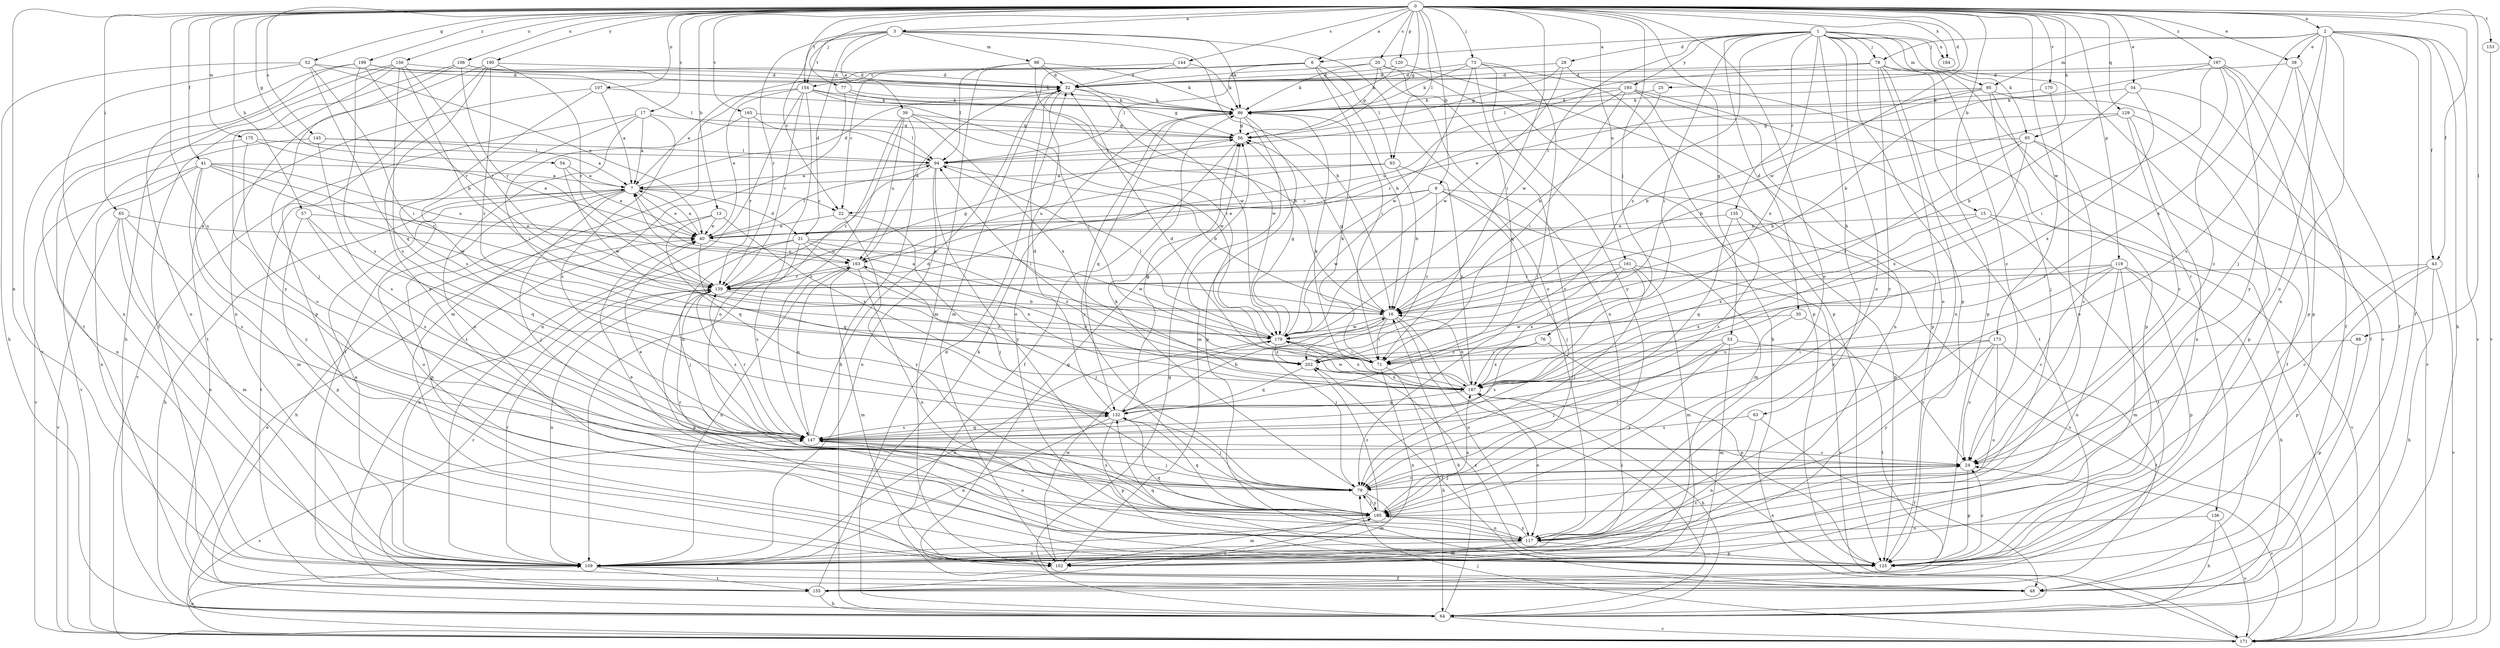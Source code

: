 strict digraph  {
0;
1;
2;
3;
6;
7;
9;
13;
15;
16;
17;
20;
22;
24;
25;
28;
30;
31;
32;
34;
38;
39;
40;
41;
43;
48;
52;
53;
54;
56;
57;
63;
64;
65;
71;
73;
76;
77;
78;
79;
85;
86;
88;
93;
94;
95;
98;
102;
106;
107;
109;
117;
119;
120;
125;
129;
132;
135;
136;
139;
144;
145;
147;
153;
154;
155;
156;
161;
163;
165;
170;
171;
173;
175;
179;
184;
187;
190;
193;
195;
197;
199;
202;
0 -> 2  [label=a];
0 -> 3  [label=a];
0 -> 6  [label=a];
0 -> 9  [label=b];
0 -> 13  [label=b];
0 -> 15  [label=b];
0 -> 17  [label=c];
0 -> 20  [label=c];
0 -> 25  [label=d];
0 -> 34  [label=e];
0 -> 38  [label=e];
0 -> 41  [label=f];
0 -> 43  [label=f];
0 -> 52  [label=g];
0 -> 53  [label=g];
0 -> 54  [label=g];
0 -> 56  [label=g];
0 -> 57  [label=h];
0 -> 65  [label=i];
0 -> 71  [label=i];
0 -> 73  [label=j];
0 -> 76  [label=j];
0 -> 77  [label=j];
0 -> 85  [label=k];
0 -> 88  [label=l];
0 -> 93  [label=l];
0 -> 106  [label=n];
0 -> 107  [label=n];
0 -> 109  [label=n];
0 -> 117  [label=o];
0 -> 119  [label=p];
0 -> 120  [label=p];
0 -> 129  [label=q];
0 -> 144  [label=s];
0 -> 145  [label=s];
0 -> 147  [label=s];
0 -> 153  [label=t];
0 -> 154  [label=t];
0 -> 156  [label=u];
0 -> 161  [label=u];
0 -> 165  [label=v];
0 -> 170  [label=v];
0 -> 173  [label=w];
0 -> 175  [label=w];
0 -> 179  [label=w];
0 -> 184  [label=x];
0 -> 190  [label=y];
0 -> 197  [label=z];
0 -> 199  [label=z];
1 -> 6  [label=a];
1 -> 28  [label=d];
1 -> 30  [label=d];
1 -> 63  [label=h];
1 -> 71  [label=i];
1 -> 78  [label=j];
1 -> 85  [label=k];
1 -> 95  [label=m];
1 -> 117  [label=o];
1 -> 125  [label=p];
1 -> 135  [label=r];
1 -> 136  [label=r];
1 -> 171  [label=v];
1 -> 179  [label=w];
1 -> 184  [label=x];
1 -> 187  [label=x];
1 -> 193  [label=y];
1 -> 202  [label=z];
2 -> 38  [label=e];
2 -> 43  [label=f];
2 -> 48  [label=f];
2 -> 64  [label=h];
2 -> 78  [label=j];
2 -> 79  [label=j];
2 -> 95  [label=m];
2 -> 109  [label=n];
2 -> 117  [label=o];
2 -> 171  [label=v];
2 -> 187  [label=x];
3 -> 16  [label=b];
3 -> 22  [label=c];
3 -> 31  [label=d];
3 -> 39  [label=e];
3 -> 86  [label=k];
3 -> 98  [label=m];
3 -> 117  [label=o];
3 -> 139  [label=r];
3 -> 154  [label=t];
6 -> 16  [label=b];
6 -> 22  [label=c];
6 -> 71  [label=i];
6 -> 93  [label=l];
6 -> 94  [label=l];
6 -> 102  [label=m];
6 -> 154  [label=t];
7 -> 22  [label=c];
7 -> 31  [label=d];
7 -> 32  [label=d];
7 -> 40  [label=e];
7 -> 64  [label=h];
7 -> 79  [label=j];
7 -> 117  [label=o];
7 -> 125  [label=p];
7 -> 155  [label=t];
9 -> 22  [label=c];
9 -> 40  [label=e];
9 -> 79  [label=j];
9 -> 102  [label=m];
9 -> 125  [label=p];
9 -> 179  [label=w];
9 -> 202  [label=z];
13 -> 40  [label=e];
13 -> 64  [label=h];
13 -> 132  [label=q];
13 -> 187  [label=x];
15 -> 40  [label=e];
15 -> 155  [label=t];
15 -> 171  [label=v];
15 -> 187  [label=x];
16 -> 7  [label=a];
16 -> 56  [label=g];
16 -> 64  [label=h];
16 -> 71  [label=i];
16 -> 79  [label=j];
16 -> 117  [label=o];
16 -> 179  [label=w];
17 -> 7  [label=a];
17 -> 48  [label=f];
17 -> 56  [label=g];
17 -> 117  [label=o];
17 -> 147  [label=s];
17 -> 171  [label=v];
20 -> 32  [label=d];
20 -> 56  [label=g];
20 -> 86  [label=k];
20 -> 109  [label=n];
20 -> 125  [label=p];
20 -> 195  [label=y];
22 -> 40  [label=e];
22 -> 79  [label=j];
22 -> 195  [label=y];
24 -> 40  [label=e];
24 -> 79  [label=j];
24 -> 125  [label=p];
25 -> 16  [label=b];
25 -> 86  [label=k];
28 -> 32  [label=d];
28 -> 56  [label=g];
28 -> 171  [label=v];
28 -> 179  [label=w];
30 -> 79  [label=j];
30 -> 155  [label=t];
30 -> 179  [label=w];
31 -> 79  [label=j];
31 -> 109  [label=n];
31 -> 147  [label=s];
31 -> 163  [label=u];
31 -> 179  [label=w];
31 -> 187  [label=x];
31 -> 202  [label=z];
32 -> 86  [label=k];
32 -> 117  [label=o];
32 -> 179  [label=w];
34 -> 16  [label=b];
34 -> 48  [label=f];
34 -> 86  [label=k];
34 -> 187  [label=x];
38 -> 32  [label=d];
38 -> 48  [label=f];
38 -> 125  [label=p];
38 -> 147  [label=s];
39 -> 56  [label=g];
39 -> 64  [label=h];
39 -> 109  [label=n];
39 -> 147  [label=s];
39 -> 163  [label=u];
39 -> 179  [label=w];
39 -> 187  [label=x];
40 -> 7  [label=a];
40 -> 94  [label=l];
40 -> 132  [label=q];
40 -> 163  [label=u];
41 -> 7  [label=a];
41 -> 102  [label=m];
41 -> 109  [label=n];
41 -> 139  [label=r];
41 -> 163  [label=u];
41 -> 171  [label=v];
41 -> 179  [label=w];
41 -> 195  [label=y];
43 -> 24  [label=c];
43 -> 64  [label=h];
43 -> 125  [label=p];
43 -> 139  [label=r];
43 -> 171  [label=v];
48 -> 56  [label=g];
52 -> 32  [label=d];
52 -> 40  [label=e];
52 -> 64  [label=h];
52 -> 71  [label=i];
52 -> 109  [label=n];
52 -> 132  [label=q];
53 -> 24  [label=c];
53 -> 79  [label=j];
53 -> 102  [label=m];
53 -> 195  [label=y];
53 -> 202  [label=z];
54 -> 7  [label=a];
54 -> 40  [label=e];
54 -> 179  [label=w];
56 -> 48  [label=f];
56 -> 94  [label=l];
57 -> 40  [label=e];
57 -> 125  [label=p];
57 -> 132  [label=q];
57 -> 147  [label=s];
63 -> 48  [label=f];
63 -> 109  [label=n];
63 -> 147  [label=s];
64 -> 16  [label=b];
64 -> 32  [label=d];
64 -> 40  [label=e];
64 -> 56  [label=g];
64 -> 171  [label=v];
65 -> 40  [label=e];
65 -> 102  [label=m];
65 -> 109  [label=n];
65 -> 147  [label=s];
65 -> 171  [label=v];
71 -> 64  [label=h];
71 -> 86  [label=k];
71 -> 109  [label=n];
73 -> 32  [label=d];
73 -> 64  [label=h];
73 -> 79  [label=j];
73 -> 86  [label=k];
73 -> 132  [label=q];
73 -> 179  [label=w];
73 -> 195  [label=y];
76 -> 71  [label=i];
76 -> 125  [label=p];
76 -> 147  [label=s];
76 -> 187  [label=x];
77 -> 16  [label=b];
77 -> 86  [label=k];
77 -> 155  [label=t];
78 -> 24  [label=c];
78 -> 32  [label=d];
78 -> 94  [label=l];
78 -> 109  [label=n];
78 -> 117  [label=o];
78 -> 125  [label=p];
78 -> 195  [label=y];
79 -> 24  [label=c];
79 -> 86  [label=k];
79 -> 102  [label=m];
79 -> 147  [label=s];
79 -> 195  [label=y];
85 -> 16  [label=b];
85 -> 24  [label=c];
85 -> 48  [label=f];
85 -> 94  [label=l];
85 -> 187  [label=x];
85 -> 202  [label=z];
86 -> 56  [label=g];
86 -> 102  [label=m];
86 -> 125  [label=p];
86 -> 132  [label=q];
86 -> 195  [label=y];
88 -> 125  [label=p];
88 -> 202  [label=z];
93 -> 7  [label=a];
93 -> 16  [label=b];
93 -> 163  [label=u];
93 -> 187  [label=x];
94 -> 7  [label=a];
94 -> 16  [label=b];
94 -> 109  [label=n];
94 -> 139  [label=r];
94 -> 195  [label=y];
95 -> 16  [label=b];
95 -> 40  [label=e];
95 -> 79  [label=j];
95 -> 86  [label=k];
95 -> 125  [label=p];
95 -> 171  [label=v];
98 -> 32  [label=d];
98 -> 71  [label=i];
98 -> 86  [label=k];
98 -> 94  [label=l];
98 -> 102  [label=m];
98 -> 179  [label=w];
102 -> 179  [label=w];
106 -> 32  [label=d];
106 -> 48  [label=f];
106 -> 79  [label=j];
106 -> 86  [label=k];
106 -> 139  [label=r];
107 -> 7  [label=a];
107 -> 86  [label=k];
107 -> 147  [label=s];
107 -> 155  [label=t];
109 -> 7  [label=a];
109 -> 48  [label=f];
109 -> 139  [label=r];
109 -> 155  [label=t];
117 -> 24  [label=c];
117 -> 102  [label=m];
117 -> 109  [label=n];
117 -> 125  [label=p];
117 -> 132  [label=q];
117 -> 195  [label=y];
119 -> 24  [label=c];
119 -> 64  [label=h];
119 -> 102  [label=m];
119 -> 109  [label=n];
119 -> 125  [label=p];
119 -> 139  [label=r];
119 -> 147  [label=s];
119 -> 187  [label=x];
120 -> 32  [label=d];
120 -> 86  [label=k];
120 -> 125  [label=p];
125 -> 24  [label=c];
125 -> 132  [label=q];
125 -> 202  [label=z];
129 -> 16  [label=b];
129 -> 24  [label=c];
129 -> 56  [label=g];
129 -> 109  [label=n];
129 -> 125  [label=p];
132 -> 16  [label=b];
132 -> 32  [label=d];
132 -> 56  [label=g];
132 -> 79  [label=j];
132 -> 109  [label=n];
132 -> 125  [label=p];
132 -> 147  [label=s];
135 -> 40  [label=e];
135 -> 132  [label=q];
135 -> 147  [label=s];
135 -> 171  [label=v];
136 -> 64  [label=h];
136 -> 117  [label=o];
136 -> 171  [label=v];
139 -> 16  [label=b];
139 -> 56  [label=g];
139 -> 109  [label=n];
139 -> 125  [label=p];
139 -> 147  [label=s];
139 -> 202  [label=z];
144 -> 32  [label=d];
144 -> 86  [label=k];
144 -> 102  [label=m];
145 -> 7  [label=a];
145 -> 94  [label=l];
145 -> 147  [label=s];
145 -> 171  [label=v];
147 -> 24  [label=c];
147 -> 32  [label=d];
147 -> 79  [label=j];
147 -> 117  [label=o];
147 -> 132  [label=q];
147 -> 139  [label=r];
147 -> 163  [label=u];
153 -> 171  [label=v];
154 -> 7  [label=a];
154 -> 40  [label=e];
154 -> 56  [label=g];
154 -> 71  [label=i];
154 -> 86  [label=k];
154 -> 109  [label=n];
154 -> 117  [label=o];
154 -> 139  [label=r];
155 -> 64  [label=h];
155 -> 86  [label=k];
155 -> 139  [label=r];
155 -> 195  [label=y];
156 -> 16  [label=b];
156 -> 32  [label=d];
156 -> 64  [label=h];
156 -> 139  [label=r];
156 -> 147  [label=s];
156 -> 155  [label=t];
156 -> 195  [label=y];
161 -> 71  [label=i];
161 -> 79  [label=j];
161 -> 102  [label=m];
161 -> 139  [label=r];
161 -> 171  [label=v];
161 -> 187  [label=x];
163 -> 32  [label=d];
163 -> 79  [label=j];
163 -> 102  [label=m];
163 -> 109  [label=n];
163 -> 117  [label=o];
163 -> 139  [label=r];
165 -> 56  [label=g];
165 -> 71  [label=i];
165 -> 94  [label=l];
165 -> 139  [label=r];
170 -> 86  [label=k];
170 -> 117  [label=o];
171 -> 24  [label=c];
171 -> 79  [label=j];
171 -> 109  [label=n];
171 -> 147  [label=s];
171 -> 187  [label=x];
173 -> 24  [label=c];
173 -> 71  [label=i];
173 -> 117  [label=o];
173 -> 155  [label=t];
173 -> 187  [label=x];
173 -> 195  [label=y];
175 -> 24  [label=c];
175 -> 40  [label=e];
175 -> 94  [label=l];
175 -> 109  [label=n];
179 -> 7  [label=a];
179 -> 56  [label=g];
179 -> 71  [label=i];
179 -> 94  [label=l];
179 -> 109  [label=n];
179 -> 187  [label=x];
179 -> 202  [label=z];
187 -> 16  [label=b];
187 -> 32  [label=d];
187 -> 64  [label=h];
187 -> 86  [label=k];
187 -> 117  [label=o];
187 -> 132  [label=q];
187 -> 163  [label=u];
187 -> 179  [label=w];
190 -> 32  [label=d];
190 -> 109  [label=n];
190 -> 125  [label=p];
190 -> 139  [label=r];
190 -> 195  [label=y];
190 -> 202  [label=z];
193 -> 71  [label=i];
193 -> 86  [label=k];
193 -> 109  [label=n];
193 -> 125  [label=p];
193 -> 139  [label=r];
193 -> 155  [label=t];
193 -> 163  [label=u];
195 -> 40  [label=e];
195 -> 79  [label=j];
195 -> 102  [label=m];
195 -> 117  [label=o];
195 -> 132  [label=q];
195 -> 139  [label=r];
195 -> 187  [label=x];
195 -> 202  [label=z];
197 -> 16  [label=b];
197 -> 24  [label=c];
197 -> 32  [label=d];
197 -> 48  [label=f];
197 -> 71  [label=i];
197 -> 125  [label=p];
197 -> 195  [label=y];
199 -> 32  [label=d];
199 -> 94  [label=l];
199 -> 109  [label=n];
199 -> 139  [label=r];
199 -> 147  [label=s];
199 -> 171  [label=v];
202 -> 48  [label=f];
202 -> 94  [label=l];
202 -> 132  [label=q];
202 -> 187  [label=x];
}
